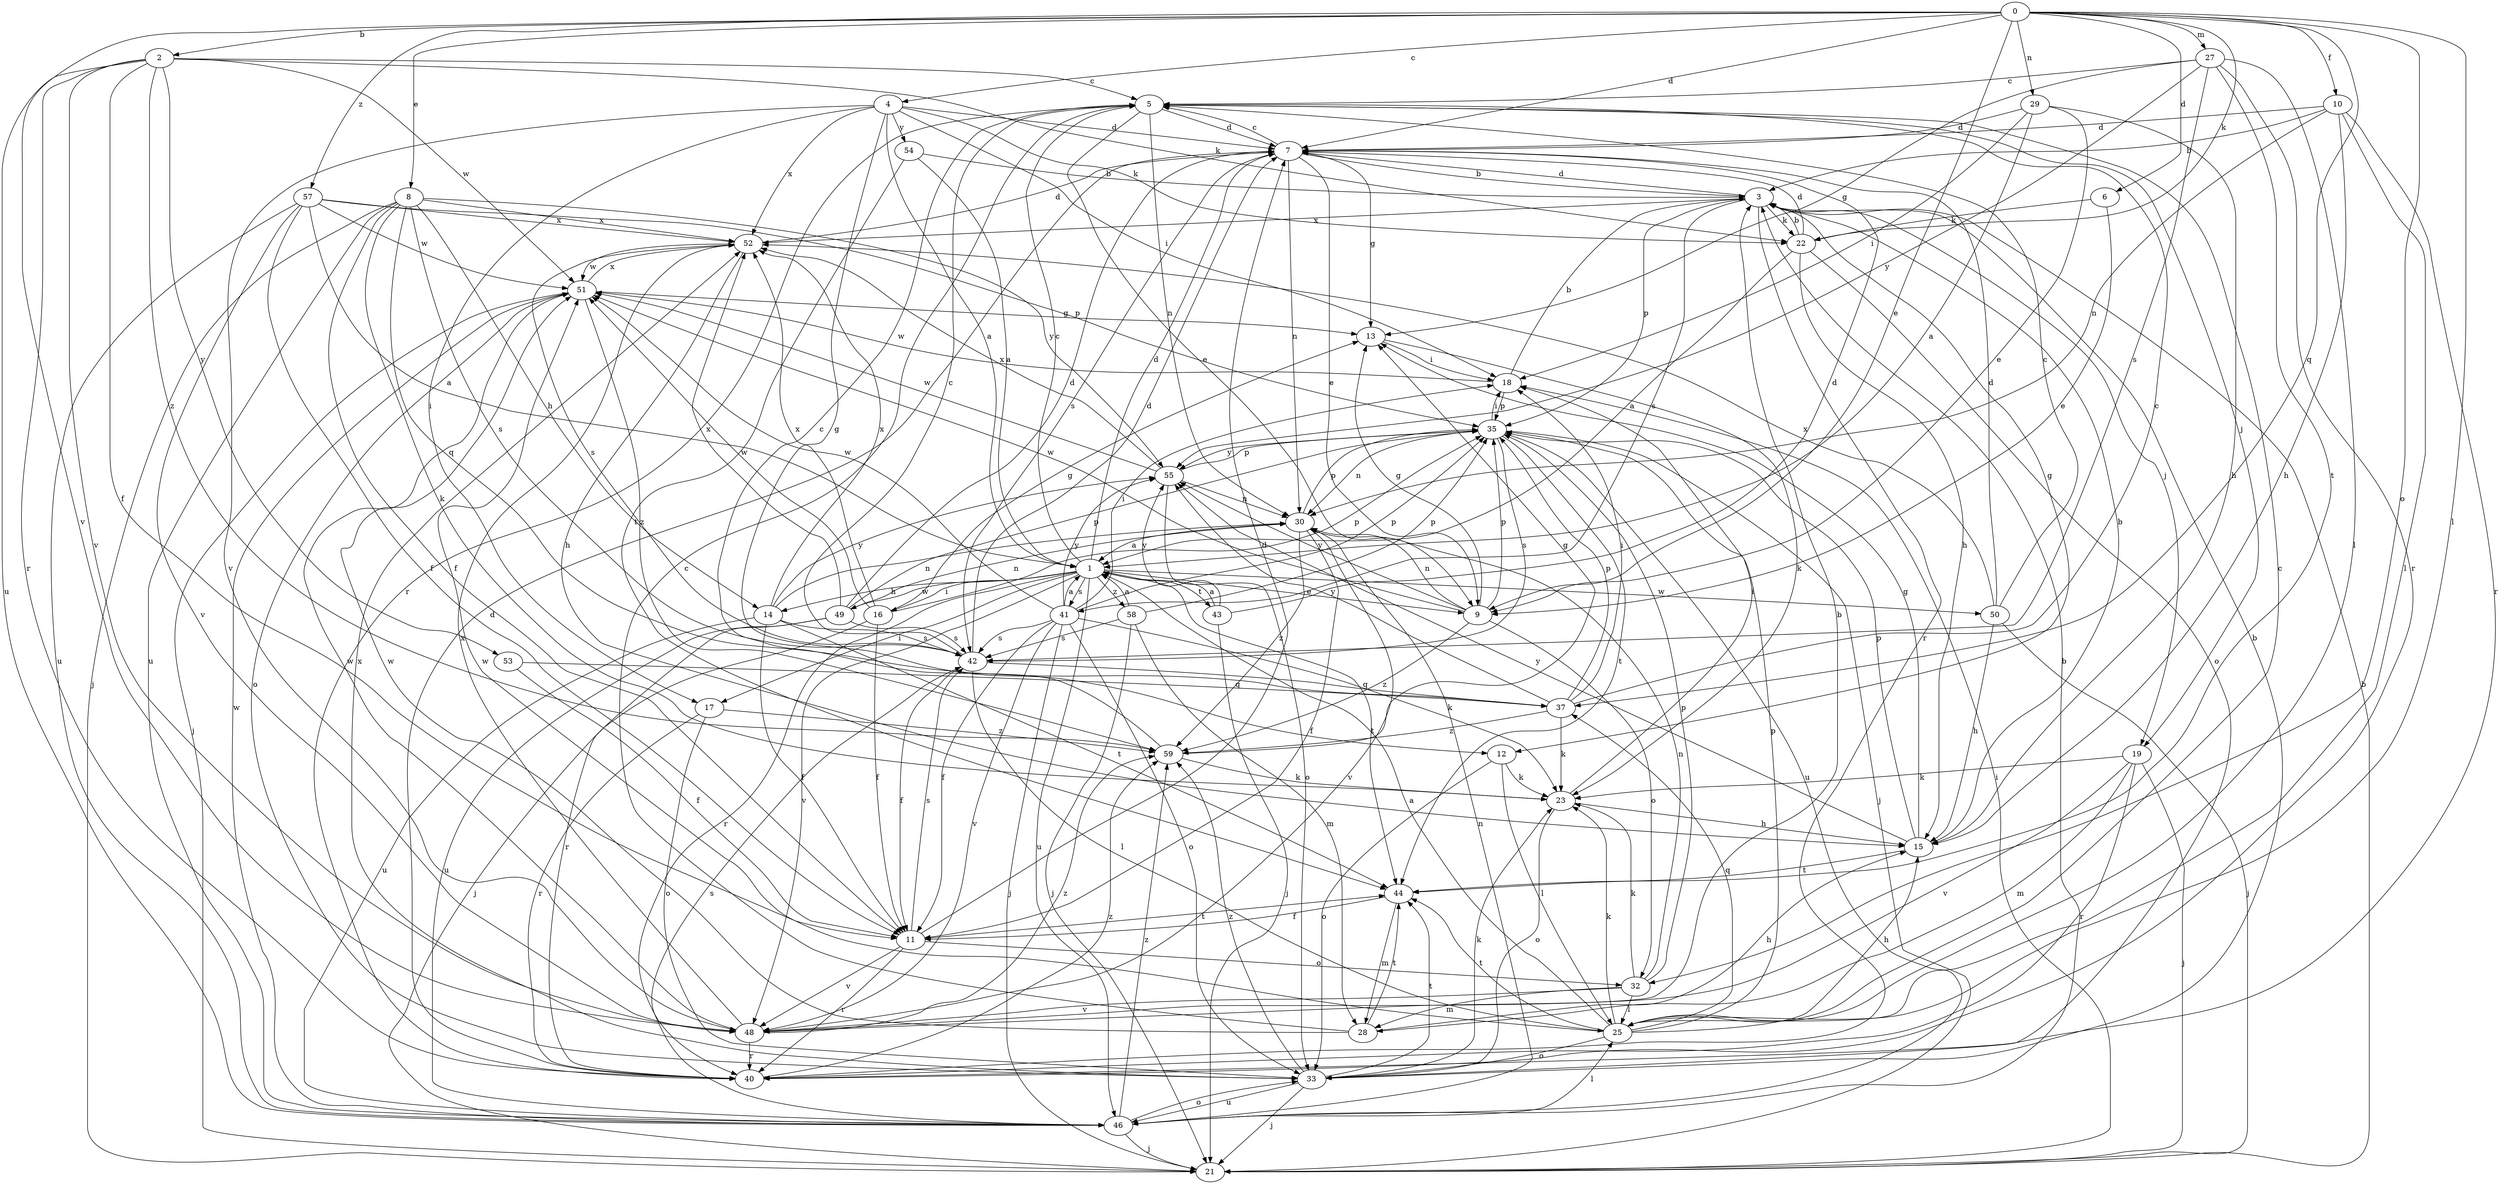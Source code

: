strict digraph  {
0;
1;
2;
3;
4;
5;
6;
7;
8;
9;
10;
11;
12;
13;
14;
15;
16;
17;
18;
19;
21;
22;
23;
25;
27;
28;
29;
30;
32;
33;
35;
37;
40;
41;
42;
43;
44;
46;
48;
49;
50;
51;
52;
53;
54;
55;
57;
58;
59;
0 -> 2  [label=b];
0 -> 4  [label=c];
0 -> 6  [label=d];
0 -> 7  [label=d];
0 -> 8  [label=e];
0 -> 9  [label=e];
0 -> 10  [label=f];
0 -> 22  [label=k];
0 -> 25  [label=l];
0 -> 27  [label=m];
0 -> 29  [label=n];
0 -> 32  [label=o];
0 -> 37  [label=q];
0 -> 48  [label=v];
0 -> 57  [label=z];
1 -> 5  [label=c];
1 -> 7  [label=d];
1 -> 9  [label=e];
1 -> 14  [label=h];
1 -> 16  [label=i];
1 -> 17  [label=i];
1 -> 40  [label=r];
1 -> 41  [label=s];
1 -> 43  [label=t];
1 -> 44  [label=t];
1 -> 46  [label=u];
1 -> 48  [label=v];
1 -> 49  [label=w];
1 -> 50  [label=w];
1 -> 58  [label=z];
2 -> 5  [label=c];
2 -> 11  [label=f];
2 -> 22  [label=k];
2 -> 40  [label=r];
2 -> 46  [label=u];
2 -> 48  [label=v];
2 -> 51  [label=w];
2 -> 53  [label=y];
2 -> 59  [label=z];
3 -> 7  [label=d];
3 -> 12  [label=g];
3 -> 19  [label=j];
3 -> 22  [label=k];
3 -> 35  [label=p];
3 -> 40  [label=r];
3 -> 41  [label=s];
3 -> 52  [label=x];
4 -> 1  [label=a];
4 -> 7  [label=d];
4 -> 12  [label=g];
4 -> 17  [label=i];
4 -> 18  [label=i];
4 -> 22  [label=k];
4 -> 48  [label=v];
4 -> 52  [label=x];
4 -> 54  [label=y];
5 -> 7  [label=d];
5 -> 9  [label=e];
5 -> 19  [label=j];
5 -> 30  [label=n];
5 -> 40  [label=r];
6 -> 9  [label=e];
6 -> 22  [label=k];
7 -> 3  [label=b];
7 -> 5  [label=c];
7 -> 9  [label=e];
7 -> 13  [label=g];
7 -> 30  [label=n];
7 -> 42  [label=s];
8 -> 11  [label=f];
8 -> 14  [label=h];
8 -> 21  [label=j];
8 -> 23  [label=k];
8 -> 37  [label=q];
8 -> 42  [label=s];
8 -> 46  [label=u];
8 -> 52  [label=x];
8 -> 55  [label=y];
9 -> 13  [label=g];
9 -> 30  [label=n];
9 -> 32  [label=o];
9 -> 35  [label=p];
9 -> 51  [label=w];
9 -> 55  [label=y];
9 -> 59  [label=z];
10 -> 3  [label=b];
10 -> 7  [label=d];
10 -> 15  [label=h];
10 -> 25  [label=l];
10 -> 30  [label=n];
10 -> 40  [label=r];
11 -> 7  [label=d];
11 -> 32  [label=o];
11 -> 40  [label=r];
11 -> 42  [label=s];
11 -> 44  [label=t];
11 -> 48  [label=v];
12 -> 23  [label=k];
12 -> 25  [label=l];
12 -> 33  [label=o];
13 -> 18  [label=i];
13 -> 23  [label=k];
14 -> 11  [label=f];
14 -> 30  [label=n];
14 -> 42  [label=s];
14 -> 44  [label=t];
14 -> 46  [label=u];
14 -> 52  [label=x];
14 -> 55  [label=y];
15 -> 3  [label=b];
15 -> 13  [label=g];
15 -> 35  [label=p];
15 -> 44  [label=t];
15 -> 55  [label=y];
16 -> 11  [label=f];
16 -> 13  [label=g];
16 -> 21  [label=j];
16 -> 35  [label=p];
16 -> 51  [label=w];
16 -> 52  [label=x];
17 -> 33  [label=o];
17 -> 40  [label=r];
17 -> 59  [label=z];
18 -> 3  [label=b];
18 -> 35  [label=p];
18 -> 51  [label=w];
19 -> 21  [label=j];
19 -> 23  [label=k];
19 -> 28  [label=m];
19 -> 40  [label=r];
19 -> 48  [label=v];
21 -> 3  [label=b];
21 -> 18  [label=i];
22 -> 1  [label=a];
22 -> 3  [label=b];
22 -> 7  [label=d];
22 -> 15  [label=h];
22 -> 33  [label=o];
23 -> 15  [label=h];
23 -> 18  [label=i];
23 -> 33  [label=o];
25 -> 1  [label=a];
25 -> 5  [label=c];
25 -> 15  [label=h];
25 -> 23  [label=k];
25 -> 33  [label=o];
25 -> 35  [label=p];
25 -> 37  [label=q];
25 -> 44  [label=t];
25 -> 51  [label=w];
27 -> 5  [label=c];
27 -> 13  [label=g];
27 -> 25  [label=l];
27 -> 40  [label=r];
27 -> 42  [label=s];
27 -> 44  [label=t];
27 -> 55  [label=y];
28 -> 5  [label=c];
28 -> 15  [label=h];
28 -> 44  [label=t];
28 -> 51  [label=w];
29 -> 1  [label=a];
29 -> 7  [label=d];
29 -> 9  [label=e];
29 -> 15  [label=h];
29 -> 18  [label=i];
30 -> 1  [label=a];
30 -> 11  [label=f];
30 -> 35  [label=p];
30 -> 48  [label=v];
30 -> 59  [label=z];
32 -> 23  [label=k];
32 -> 25  [label=l];
32 -> 28  [label=m];
32 -> 30  [label=n];
32 -> 35  [label=p];
32 -> 48  [label=v];
33 -> 3  [label=b];
33 -> 21  [label=j];
33 -> 23  [label=k];
33 -> 44  [label=t];
33 -> 46  [label=u];
33 -> 52  [label=x];
33 -> 59  [label=z];
35 -> 18  [label=i];
35 -> 21  [label=j];
35 -> 30  [label=n];
35 -> 42  [label=s];
35 -> 44  [label=t];
35 -> 46  [label=u];
35 -> 55  [label=y];
37 -> 5  [label=c];
37 -> 18  [label=i];
37 -> 23  [label=k];
37 -> 35  [label=p];
37 -> 55  [label=y];
37 -> 59  [label=z];
40 -> 7  [label=d];
40 -> 59  [label=z];
41 -> 1  [label=a];
41 -> 11  [label=f];
41 -> 18  [label=i];
41 -> 21  [label=j];
41 -> 23  [label=k];
41 -> 33  [label=o];
41 -> 35  [label=p];
41 -> 42  [label=s];
41 -> 48  [label=v];
41 -> 51  [label=w];
41 -> 55  [label=y];
42 -> 5  [label=c];
42 -> 7  [label=d];
42 -> 11  [label=f];
42 -> 25  [label=l];
42 -> 37  [label=q];
43 -> 1  [label=a];
43 -> 7  [label=d];
43 -> 21  [label=j];
43 -> 55  [label=y];
44 -> 11  [label=f];
44 -> 28  [label=m];
46 -> 3  [label=b];
46 -> 21  [label=j];
46 -> 25  [label=l];
46 -> 30  [label=n];
46 -> 33  [label=o];
46 -> 42  [label=s];
46 -> 51  [label=w];
46 -> 59  [label=z];
48 -> 3  [label=b];
48 -> 40  [label=r];
48 -> 51  [label=w];
48 -> 52  [label=x];
48 -> 59  [label=z];
49 -> 7  [label=d];
49 -> 30  [label=n];
49 -> 35  [label=p];
49 -> 40  [label=r];
49 -> 42  [label=s];
49 -> 46  [label=u];
49 -> 52  [label=x];
50 -> 5  [label=c];
50 -> 7  [label=d];
50 -> 15  [label=h];
50 -> 21  [label=j];
50 -> 52  [label=x];
51 -> 13  [label=g];
51 -> 21  [label=j];
51 -> 33  [label=o];
51 -> 52  [label=x];
51 -> 59  [label=z];
52 -> 7  [label=d];
52 -> 15  [label=h];
52 -> 42  [label=s];
52 -> 51  [label=w];
53 -> 11  [label=f];
53 -> 37  [label=q];
54 -> 1  [label=a];
54 -> 3  [label=b];
54 -> 44  [label=t];
55 -> 30  [label=n];
55 -> 33  [label=o];
55 -> 35  [label=p];
55 -> 51  [label=w];
55 -> 52  [label=x];
57 -> 1  [label=a];
57 -> 11  [label=f];
57 -> 35  [label=p];
57 -> 46  [label=u];
57 -> 48  [label=v];
57 -> 51  [label=w];
57 -> 52  [label=x];
58 -> 1  [label=a];
58 -> 21  [label=j];
58 -> 28  [label=m];
58 -> 35  [label=p];
58 -> 42  [label=s];
59 -> 5  [label=c];
59 -> 13  [label=g];
59 -> 23  [label=k];
}
